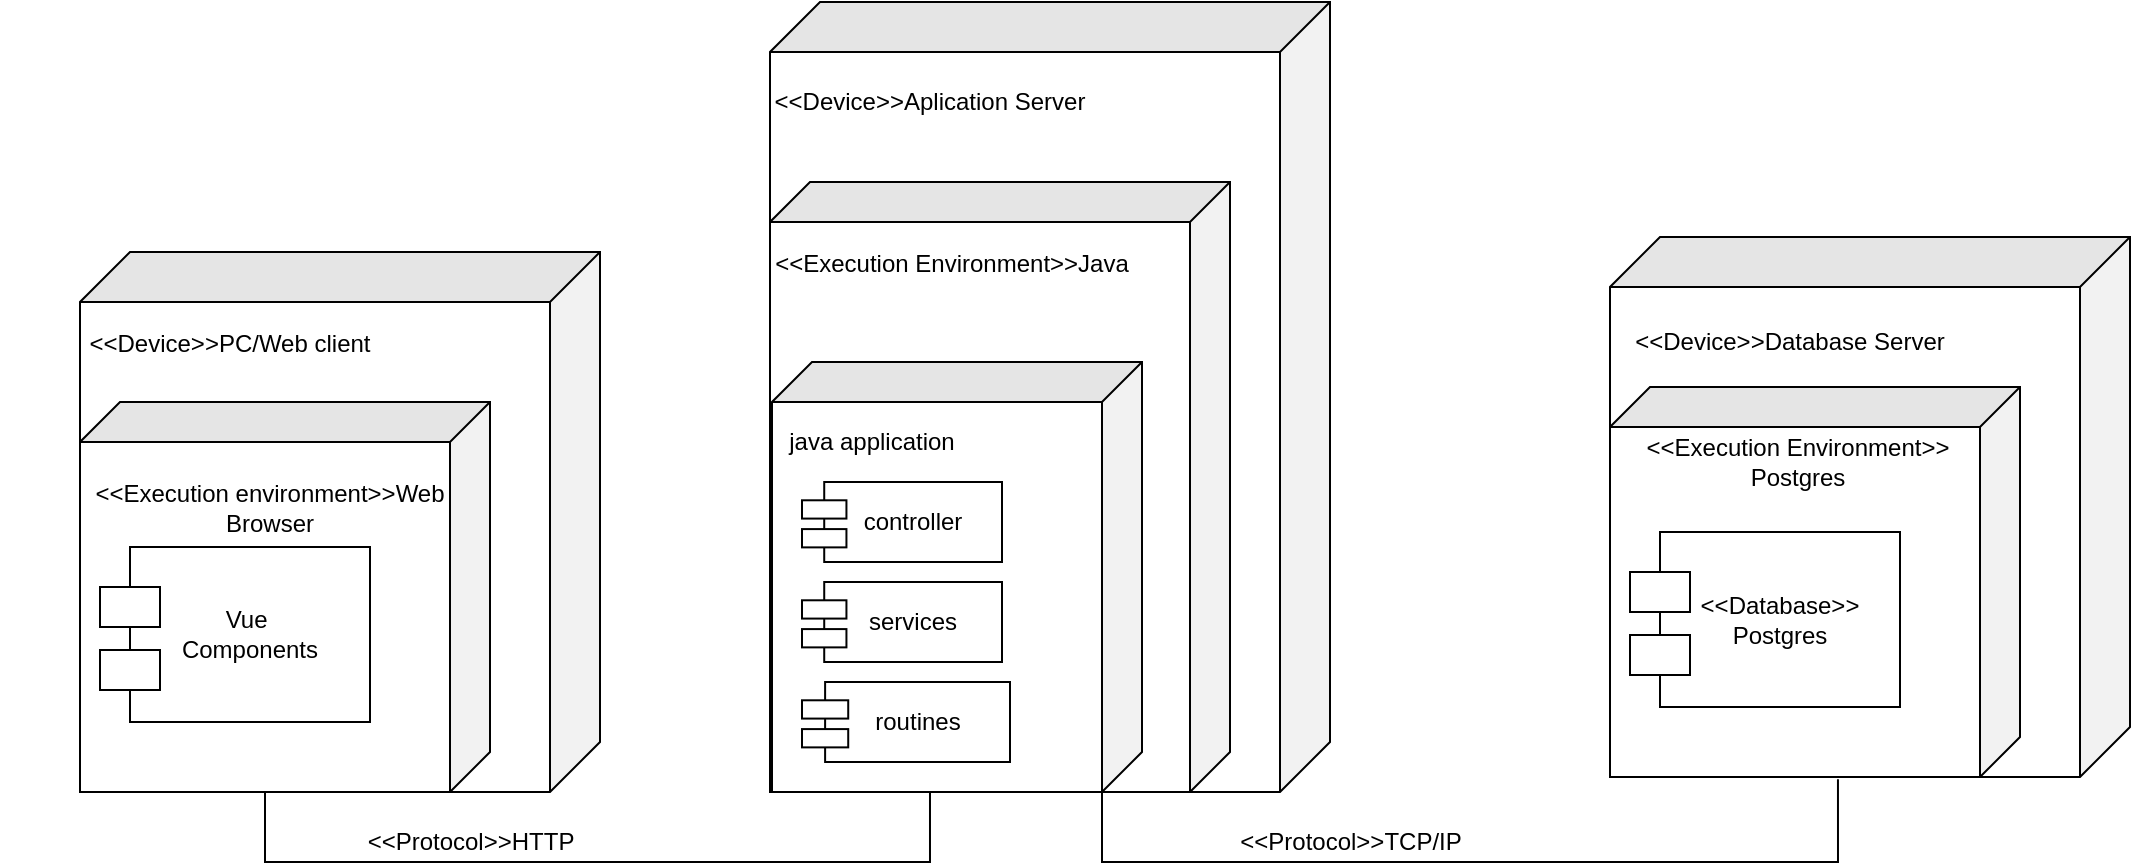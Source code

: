 <mxfile>
    <diagram id="XGcmszwiaOjmCpFfHFo0" name="Page-1">
        <mxGraphModel dx="777" dy="575" grid="0" gridSize="10" guides="1" tooltips="1" connect="1" arrows="1" fold="1" page="0" pageScale="1" pageWidth="850" pageHeight="1100" background="#ffffff" math="0" shadow="0">
            <root>
                <mxCell id="0"/>
                <mxCell id="1" parent="0"/>
                <mxCell id="2" value="" style="shape=cube;whiteSpace=wrap;html=1;boundedLbl=1;backgroundOutline=1;darkOpacity=0.05;darkOpacity2=0.1;direction=south;size=25;" vertex="1" parent="1">
                    <mxGeometry x="55" y="175" width="260" height="270" as="geometry"/>
                </mxCell>
                <mxCell id="53" style="edgeStyle=orthogonalEdgeStyle;rounded=0;orthogonalLoop=1;jettySize=auto;html=1;exitX=0;exitY=0;exitDx=195;exitDy=112.5;exitPerimeter=0;endArrow=none;endFill=0;entryX=1;entryY=0.573;entryDx=0;entryDy=0;entryPerimeter=0;" edge="1" parent="1" source="3" target="20">
                    <mxGeometry relative="1" as="geometry">
                        <mxPoint x="480" y="450" as="targetPoint"/>
                        <Array as="points">
                            <mxPoint x="148" y="480"/>
                            <mxPoint x="480" y="480"/>
                        </Array>
                    </mxGeometry>
                </mxCell>
                <mxCell id="3" value="" style="shape=cube;whiteSpace=wrap;html=1;boundedLbl=1;backgroundOutline=1;darkOpacity=0.05;darkOpacity2=0.1;direction=south;" vertex="1" parent="1">
                    <mxGeometry x="55" y="250" width="205" height="195" as="geometry"/>
                </mxCell>
                <mxCell id="8" value="" style="group" vertex="1" connectable="0" parent="1">
                    <mxGeometry x="65" y="322.5" width="135" height="87.5" as="geometry"/>
                </mxCell>
                <mxCell id="4" value="Vue&amp;nbsp;&lt;br&gt;Components" style="rounded=0;whiteSpace=wrap;html=1;" vertex="1" parent="8">
                    <mxGeometry x="15" width="120" height="87.5" as="geometry"/>
                </mxCell>
                <mxCell id="5" value="" style="rounded=0;whiteSpace=wrap;html=1;" vertex="1" parent="8">
                    <mxGeometry y="20" width="30" height="20" as="geometry"/>
                </mxCell>
                <mxCell id="6" value="" style="rounded=0;whiteSpace=wrap;html=1;" vertex="1" parent="8">
                    <mxGeometry y="51.5" width="30" height="20" as="geometry"/>
                </mxCell>
                <mxCell id="9" value="&amp;lt;&amp;lt;Execution environment&amp;gt;&amp;gt;Web Browser" style="text;html=1;strokeColor=none;fillColor=none;align=center;verticalAlign=middle;whiteSpace=wrap;rounded=0;" vertex="1" parent="1">
                    <mxGeometry x="50" y="282.5" width="200" height="40" as="geometry"/>
                </mxCell>
                <mxCell id="10" value="&amp;lt;&amp;lt;Device&amp;gt;&amp;gt;PC/Web client" style="text;html=1;strokeColor=none;fillColor=none;align=center;verticalAlign=middle;whiteSpace=wrap;rounded=0;" vertex="1" parent="1">
                    <mxGeometry x="15" y="201" width="230" height="40" as="geometry"/>
                </mxCell>
                <mxCell id="11" value="" style="shape=cube;whiteSpace=wrap;html=1;boundedLbl=1;backgroundOutline=1;darkOpacity=0.05;darkOpacity2=0.1;direction=south;size=25;" vertex="1" parent="1">
                    <mxGeometry x="400" y="50" width="280" height="395" as="geometry"/>
                </mxCell>
                <mxCell id="12" value="" style="shape=cube;whiteSpace=wrap;html=1;boundedLbl=1;backgroundOutline=1;darkOpacity=0.05;darkOpacity2=0.1;direction=south;" vertex="1" parent="1">
                    <mxGeometry x="400" y="140" width="230" height="305" as="geometry"/>
                </mxCell>
                <mxCell id="13" value="" style="group" vertex="1" connectable="0" parent="1">
                    <mxGeometry x="416" y="322.5" width="170" height="122.5" as="geometry"/>
                </mxCell>
                <mxCell id="20" value="" style="shape=cube;whiteSpace=wrap;html=1;boundedLbl=1;backgroundOutline=1;darkOpacity=0.05;darkOpacity2=0.1;direction=south;" vertex="1" parent="13">
                    <mxGeometry x="-15" y="-92.5" width="185" height="215" as="geometry"/>
                </mxCell>
                <mxCell id="17" value="java application" style="text;html=1;strokeColor=none;fillColor=none;align=center;verticalAlign=middle;whiteSpace=wrap;rounded=0;" vertex="1" parent="13">
                    <mxGeometry x="-65" y="-72.5" width="200" height="40" as="geometry"/>
                </mxCell>
                <mxCell id="41" value="" style="group" vertex="1" connectable="0" parent="13">
                    <mxGeometry y="-32.5" width="100" height="40" as="geometry"/>
                </mxCell>
                <mxCell id="14" value="controller" style="rounded=0;whiteSpace=wrap;html=1;" vertex="1" parent="41">
                    <mxGeometry x="11.111" width="88.889" height="40" as="geometry"/>
                </mxCell>
                <mxCell id="15" value="" style="rounded=0;whiteSpace=wrap;html=1;" vertex="1" parent="41">
                    <mxGeometry y="9.143" width="22.222" height="9.143" as="geometry"/>
                </mxCell>
                <mxCell id="16" value="" style="rounded=0;whiteSpace=wrap;html=1;" vertex="1" parent="41">
                    <mxGeometry y="23.543" width="22.222" height="9.143" as="geometry"/>
                </mxCell>
                <mxCell id="40" value="" style="group" vertex="1" connectable="0" parent="13">
                    <mxGeometry y="17.5" width="100" height="40" as="geometry"/>
                </mxCell>
                <mxCell id="33" value="services" style="rounded=0;whiteSpace=wrap;html=1;" vertex="1" parent="40">
                    <mxGeometry x="11.111" width="88.889" height="40" as="geometry"/>
                </mxCell>
                <mxCell id="34" value="" style="rounded=0;whiteSpace=wrap;html=1;" vertex="1" parent="40">
                    <mxGeometry y="9.143" width="22.222" height="9.143" as="geometry"/>
                </mxCell>
                <mxCell id="35" value="" style="rounded=0;whiteSpace=wrap;html=1;" vertex="1" parent="40">
                    <mxGeometry y="23.543" width="22.222" height="9.143" as="geometry"/>
                </mxCell>
                <mxCell id="39" value="" style="group" vertex="1" connectable="0" parent="13">
                    <mxGeometry y="67.5" width="104" height="40" as="geometry"/>
                </mxCell>
                <mxCell id="36" value="routines" style="rounded=0;whiteSpace=wrap;html=1;" vertex="1" parent="39">
                    <mxGeometry x="11.556" width="92.444" height="40" as="geometry"/>
                </mxCell>
                <mxCell id="37" value="" style="rounded=0;whiteSpace=wrap;html=1;" vertex="1" parent="39">
                    <mxGeometry y="9.143" width="23.111" height="9.143" as="geometry"/>
                </mxCell>
                <mxCell id="38" value="" style="rounded=0;whiteSpace=wrap;html=1;" vertex="1" parent="39">
                    <mxGeometry y="23.543" width="23.111" height="9.143" as="geometry"/>
                </mxCell>
                <mxCell id="18" value="&amp;lt;&amp;lt;Device&amp;gt;&amp;gt;Aplication Server" style="text;html=1;strokeColor=none;fillColor=none;align=center;verticalAlign=middle;whiteSpace=wrap;rounded=0;" vertex="1" parent="1">
                    <mxGeometry x="365" y="80" width="230" height="40" as="geometry"/>
                </mxCell>
                <mxCell id="19" value="&amp;lt;&amp;lt;Execution Environment&amp;gt;&amp;gt;Java" style="text;html=1;strokeColor=none;fillColor=none;align=center;verticalAlign=middle;whiteSpace=wrap;rounded=0;" vertex="1" parent="1">
                    <mxGeometry x="376" y="161" width="230" height="40" as="geometry"/>
                </mxCell>
                <mxCell id="44" value="" style="shape=cube;whiteSpace=wrap;html=1;boundedLbl=1;backgroundOutline=1;darkOpacity=0.05;darkOpacity2=0.1;direction=south;size=25;" vertex="1" parent="1">
                    <mxGeometry x="820" y="167.5" width="260" height="270" as="geometry"/>
                </mxCell>
                <mxCell id="45" value="" style="shape=cube;whiteSpace=wrap;html=1;boundedLbl=1;backgroundOutline=1;darkOpacity=0.05;darkOpacity2=0.1;direction=south;" vertex="1" parent="1">
                    <mxGeometry x="820" y="242.5" width="205" height="195" as="geometry"/>
                </mxCell>
                <mxCell id="46" value="" style="group" vertex="1" connectable="0" parent="1">
                    <mxGeometry x="830" y="315" width="135" height="87.5" as="geometry"/>
                </mxCell>
                <mxCell id="47" value="&amp;lt;&amp;lt;Database&amp;gt;&amp;gt;&lt;br&gt;Postgres" style="rounded=0;whiteSpace=wrap;html=1;" vertex="1" parent="46">
                    <mxGeometry x="15" width="120" height="87.5" as="geometry"/>
                </mxCell>
                <mxCell id="48" value="" style="rounded=0;whiteSpace=wrap;html=1;" vertex="1" parent="46">
                    <mxGeometry y="20" width="30" height="20" as="geometry"/>
                </mxCell>
                <mxCell id="49" value="" style="rounded=0;whiteSpace=wrap;html=1;" vertex="1" parent="46">
                    <mxGeometry y="51.5" width="30" height="20" as="geometry"/>
                </mxCell>
                <mxCell id="51" value="&amp;lt;&amp;lt;Device&amp;gt;&amp;gt;Database Server" style="text;html=1;strokeColor=none;fillColor=none;align=center;verticalAlign=middle;whiteSpace=wrap;rounded=0;" vertex="1" parent="1">
                    <mxGeometry x="795" y="200" width="230" height="40" as="geometry"/>
                </mxCell>
                <mxCell id="52" value="&amp;lt;&amp;lt;Execution Environment&amp;gt;&amp;gt;&lt;br&gt;Postgres" style="text;html=1;strokeColor=none;fillColor=none;align=center;verticalAlign=middle;whiteSpace=wrap;rounded=0;" vertex="1" parent="1">
                    <mxGeometry x="799" y="260" width="230" height="40" as="geometry"/>
                </mxCell>
                <mxCell id="54" value="&amp;lt;&amp;lt;Protocol&amp;gt;&amp;gt;HTTP" style="text;html=1;align=center;verticalAlign=middle;resizable=0;points=[];autosize=1;strokeColor=none;" vertex="1" parent="1">
                    <mxGeometry x="190" y="460" width="120" height="20" as="geometry"/>
                </mxCell>
                <mxCell id="55" style="edgeStyle=orthogonalEdgeStyle;rounded=0;orthogonalLoop=1;jettySize=auto;html=1;exitX=0;exitY=0;exitDx=215;exitDy=20;exitPerimeter=0;entryX=1.006;entryY=0.444;entryDx=0;entryDy=0;entryPerimeter=0;endArrow=none;endFill=0;" edge="1" parent="1" source="20" target="45">
                    <mxGeometry relative="1" as="geometry">
                        <Array as="points">
                            <mxPoint x="566" y="480"/>
                            <mxPoint x="934" y="480"/>
                        </Array>
                    </mxGeometry>
                </mxCell>
                <mxCell id="56" value="&amp;lt;&amp;lt;Protocol&amp;gt;&amp;gt;TCP/IP" style="text;html=1;align=center;verticalAlign=middle;resizable=0;points=[];autosize=1;strokeColor=none;" vertex="1" parent="1">
                    <mxGeometry x="625" y="460" width="130" height="20" as="geometry"/>
                </mxCell>
            </root>
        </mxGraphModel>
    </diagram>
</mxfile>